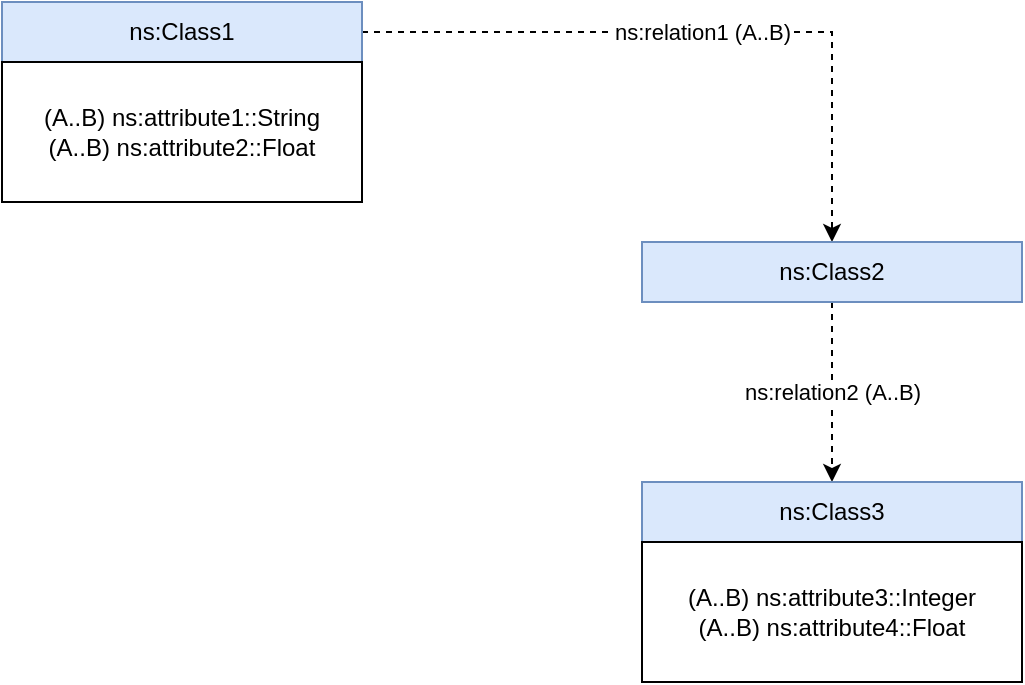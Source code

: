 <mxfile version="12.9.7" type="device"><diagram id="0PdmDPl5N4JQcO_OqWsK" name="Página-1"><mxGraphModel dx="868" dy="534" grid="1" gridSize="10" guides="1" tooltips="1" connect="1" arrows="1" fold="1" page="1" pageScale="1" pageWidth="827" pageHeight="1169" math="0" shadow="0"><root><mxCell id="0"/><mxCell id="1" parent="0"/><mxCell id="UAkp3nzif6VNjKeUVVq3-3" value="ns:relation1 (A..B)" style="edgeStyle=orthogonalEdgeStyle;rounded=0;orthogonalLoop=1;jettySize=auto;html=1;exitX=1;exitY=0.5;exitDx=0;exitDy=0;entryX=0.5;entryY=0;entryDx=0;entryDy=0;dashed=1;" parent="1" source="UAkp3nzif6VNjKeUVVq3-1" target="UAkp3nzif6VNjKeUVVq3-2" edge="1"><mxGeometry relative="1" as="geometry"/></mxCell><mxCell id="UAkp3nzif6VNjKeUVVq3-1" value="ns:Class1" style="rounded=0;whiteSpace=wrap;html=1;fillColor=#dae8fc;strokeColor=#6c8ebf;" parent="1" vertex="1"><mxGeometry x="130" y="130" width="180" height="30" as="geometry"/></mxCell><mxCell id="UAkp3nzif6VNjKeUVVq3-5" value="ns:relation2 (A..B)" style="edgeStyle=orthogonalEdgeStyle;rounded=0;orthogonalLoop=1;jettySize=auto;html=1;exitX=0.5;exitY=1;exitDx=0;exitDy=0;entryX=0.5;entryY=0;entryDx=0;entryDy=0;dashed=1;" parent="1" source="UAkp3nzif6VNjKeUVVq3-2" target="UAkp3nzif6VNjKeUVVq3-4" edge="1"><mxGeometry relative="1" as="geometry"/></mxCell><mxCell id="UAkp3nzif6VNjKeUVVq3-2" value="ns:Class2" style="rounded=0;whiteSpace=wrap;html=1;fillColor=#dae8fc;strokeColor=#6c8ebf;" parent="1" vertex="1"><mxGeometry x="450" y="250" width="190" height="30" as="geometry"/></mxCell><mxCell id="UAkp3nzif6VNjKeUVVq3-4" value="ns:Class3" style="rounded=0;whiteSpace=wrap;html=1;fillColor=#dae8fc;strokeColor=#6c8ebf;" parent="1" vertex="1"><mxGeometry x="450" y="370" width="190" height="30" as="geometry"/></mxCell><mxCell id="0tlh7wr-JXMrWQ8uAx7y-1" value="(A..B) ns:attribute1::String&lt;br&gt;(A..B) ns:attribute2::Float" style="rounded=0;whiteSpace=wrap;html=1;" vertex="1" parent="1"><mxGeometry x="130" y="160" width="180" height="70" as="geometry"/></mxCell><mxCell id="0tlh7wr-JXMrWQ8uAx7y-2" value="(A..B) ns:attribute3::Integer&lt;br&gt;(A..B) ns:attribute4::Float" style="rounded=0;whiteSpace=wrap;html=1;" vertex="1" parent="1"><mxGeometry x="450" y="400" width="190" height="70" as="geometry"/></mxCell></root></mxGraphModel></diagram></mxfile>